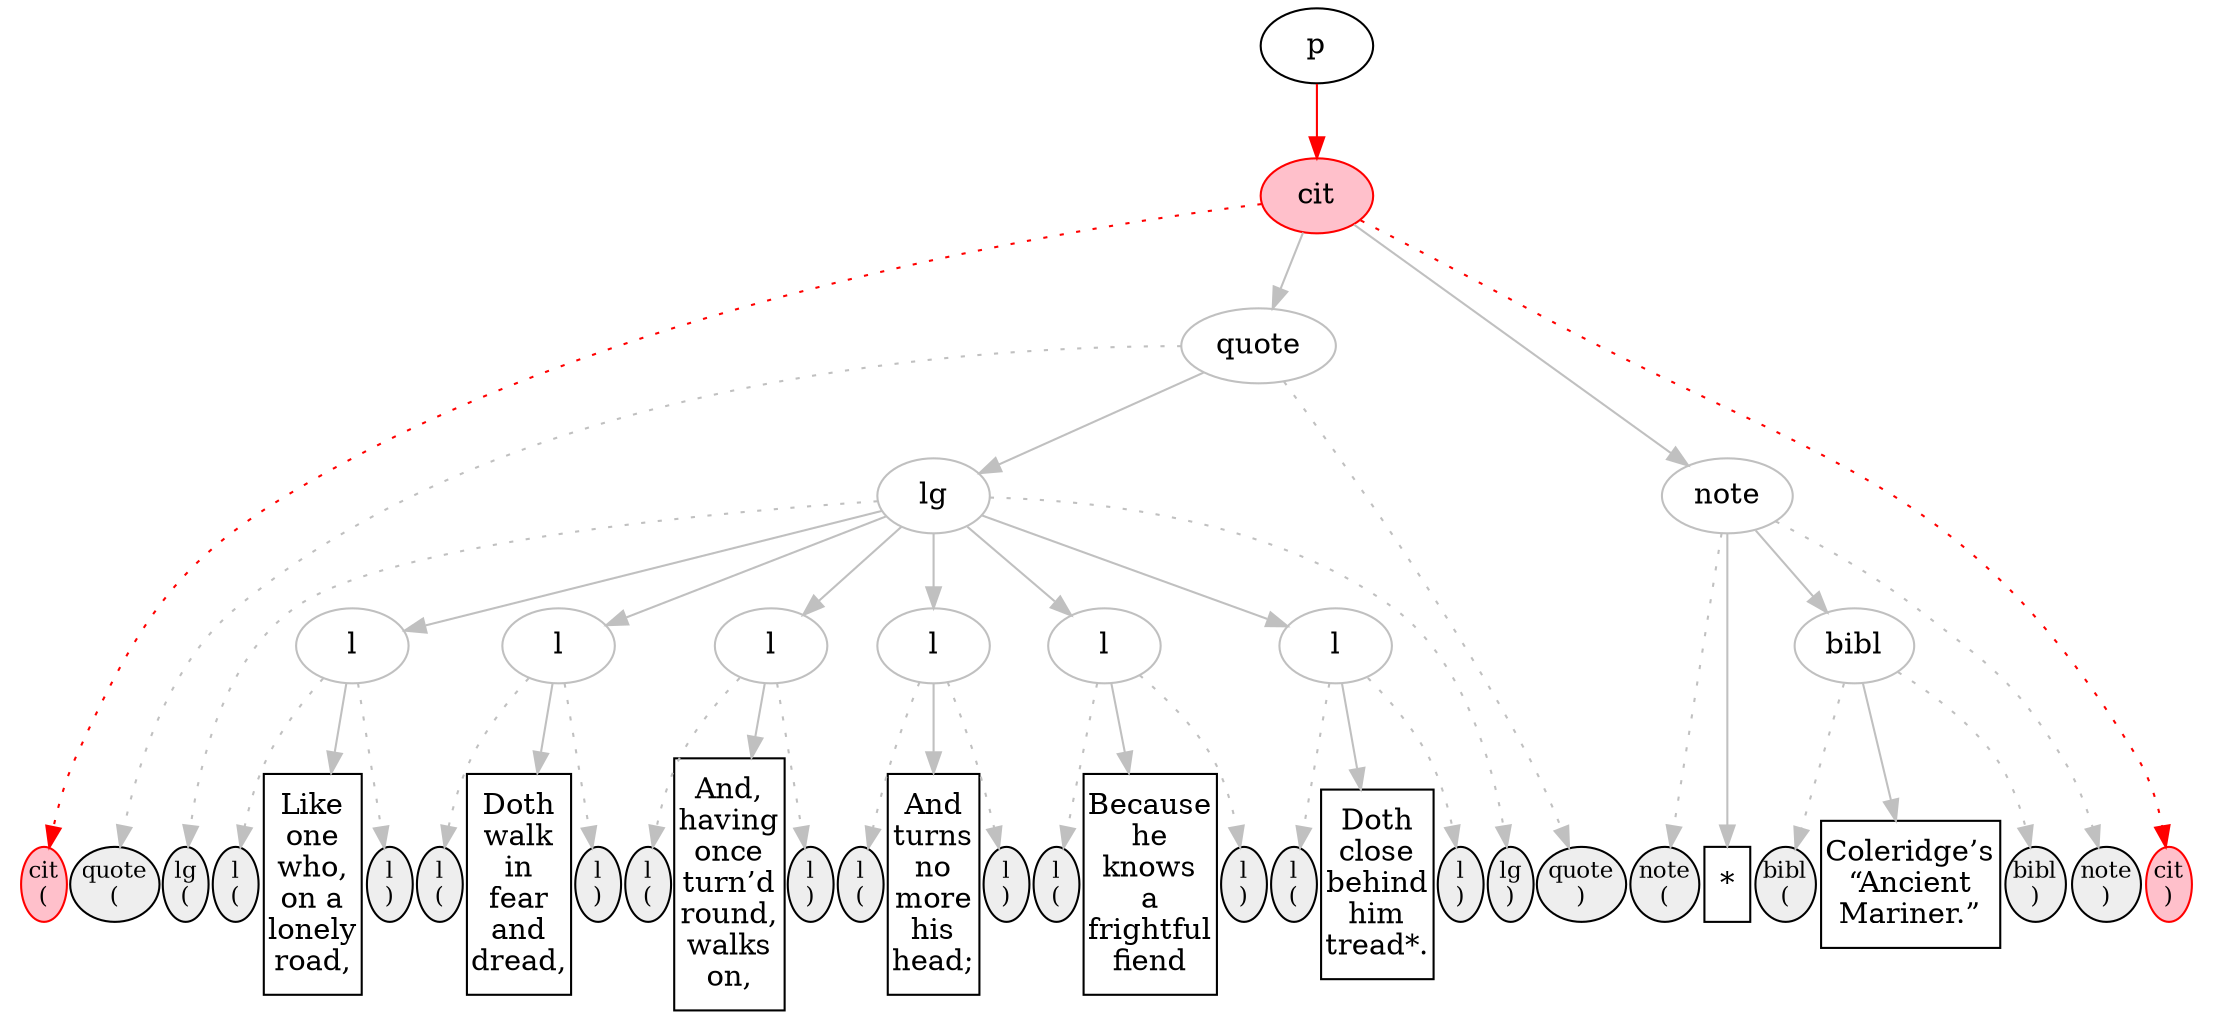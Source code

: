 digraph { 
  graph [nodesep=0.03] ;
  node [ordering=out]; 
  subgraph { 
    rank=same; 
// p_0 is past at 
start_p_0 [label="p\n(", shape=ellipse, margin=0, width=0.03, fontsize=5, color=transparent, style=invis, fillcolor="#EEEEEE"];
end_p_0 [label="p\n)", shape=ellipse, margin=0, width=0.03, fontsize=5, color=transparent, style=invis, fillcolor="#EEEEEE"];
// pcd1 is past at 
// cit_0 is current at 
start_cit_0 [label="cit\n(", shape=ellipse, margin=0, width=0.3, fontsize=11, color=red, style=filled, fillcolor=pink];
end_cit_0 [label="cit\n)", shape=ellipse, margin=0, width=0.3, fontsize=11, color=red, style=filled, fillcolor=pink];
// pcd2 is future at 
// quote_0 is future at 
start_quote_0 [label="quote\n(", shape=ellipse, margin=0, width=0.3, fontsize=11, color=black, style=filled, fillcolor="#EEEEEE"];
end_quote_0 [label="quote\n)", shape=ellipse, margin=0, width=0.3, fontsize=11, color=black, style=filled, fillcolor="#EEEEEE"];
// pcd3 is future at 
// lg_0 is future at 
start_lg_0 [label="lg\n(", shape=ellipse, margin=0, width=0.3, fontsize=11, color=black, style=filled, fillcolor="#EEEEEE"];
end_lg_0 [label="lg\n)", shape=ellipse, margin=0, width=0.3, fontsize=11, color=black, style=filled, fillcolor="#EEEEEE"];
// pcd4 is future at 
// l_0 is future at 
start_l_0 [label="l\n(", shape=ellipse, margin=0, width=0.3, fontsize=11, color=black, style=filled, fillcolor="#EEEEEE"];
end_l_0 [label="l\n)", shape=ellipse, margin=0, width=0.3, fontsize=11, color=black, style=filled, fillcolor="#EEEEEE"];
// pcd5 is future at 
pcd5 [shape=box, label="Like\none\nwho,\non a\nlonely\nroad,", color=black, margin="0.03, 0.11", width=0.3];
// pcd6 is future at 
// l_1 is future at 
start_l_1 [label="l\n(", shape=ellipse, margin=0, width=0.3, fontsize=11, color=black, style=filled, fillcolor="#EEEEEE"];
end_l_1 [label="l\n)", shape=ellipse, margin=0, width=0.3, fontsize=11, color=black, style=filled, fillcolor="#EEEEEE"];
// pcd7 is future at 
pcd7 [shape=box, label="Doth\nwalk\nin\nfear\nand\ndread,", color=black, margin="0.03, 0.11", width=0.3];
// pcd8 is future at 
// l_2 is future at 
start_l_2 [label="l\n(", shape=ellipse, margin=0, width=0.3, fontsize=11, color=black, style=filled, fillcolor="#EEEEEE"];
end_l_2 [label="l\n)", shape=ellipse, margin=0, width=0.3, fontsize=11, color=black, style=filled, fillcolor="#EEEEEE"];
// pcd9 is future at 
pcd9 [shape=box, label="And,\nhaving\nonce\nturn’d\nround,\nwalks\non,", color=black, margin="0.03, 0.11", width=0.3];
// pcd10 is future at 
// l_3 is future at 
start_l_3 [label="l\n(", shape=ellipse, margin=0, width=0.3, fontsize=11, color=black, style=filled, fillcolor="#EEEEEE"];
end_l_3 [label="l\n)", shape=ellipse, margin=0, width=0.3, fontsize=11, color=black, style=filled, fillcolor="#EEEEEE"];
// pcd11 is future at 
pcd11 [shape=box, label="And\nturns\nno\nmore\nhis\nhead;", color=black, margin="0.03, 0.11", width=0.3];
// pcd12 is future at 
// l_4 is future at 
start_l_4 [label="l\n(", shape=ellipse, margin=0, width=0.3, fontsize=11, color=black, style=filled, fillcolor="#EEEEEE"];
end_l_4 [label="l\n)", shape=ellipse, margin=0, width=0.3, fontsize=11, color=black, style=filled, fillcolor="#EEEEEE"];
// pcd13 is future at 
pcd13 [shape=box, label="Because\nhe\nknows\na\nfrightful\nfiend", color=black, margin="0.03, 0.11", width=0.3];
// pcd14 is future at 
// l_5 is future at 
start_l_5 [label="l\n(", shape=ellipse, margin=0, width=0.3, fontsize=11, color=black, style=filled, fillcolor="#EEEEEE"];
end_l_5 [label="l\n)", shape=ellipse, margin=0, width=0.3, fontsize=11, color=black, style=filled, fillcolor="#EEEEEE"];
// pcd15 is future at 
pcd15 [shape=box, label="Doth\nclose\nbehind\nhim\ntread*.", color=black, margin="0.03, 0.11", width=0.3];
// pcd16 is future at 
// pcd17 is future at 
// pcd18 is future at 
// note_8 is future at 
start_note_8 [label="note\n(", shape=ellipse, margin=0, width=0.3, fontsize=11, color=black, style=filled, fillcolor="#EEEEEE"];
end_note_8 [label="note\n)", shape=ellipse, margin=0, width=0.3, fontsize=11, color=black, style=filled, fillcolor="#EEEEEE"];
// pcd19 is future at 
pcd19 [shape=box, label="*\n", color=black, margin="0.03, 0.11", width=0.3];
// bibl_8 is future at 
start_bibl_8 [label="bibl\n(", shape=ellipse, margin=0, width=0.3, fontsize=11, color=black, style=filled, fillcolor="#EEEEEE"];
end_bibl_8 [label="bibl\n)", shape=ellipse, margin=0, width=0.3, fontsize=11, color=black, style=filled, fillcolor="#EEEEEE"];
// pcd20 is future at 
pcd20 [shape=box, label="Coleridge’s\n“Ancient\nMariner.”", color=black, margin="0.03, 0.11", width=0.3];
// pcd21 is future at 
// pcd22 is future at 
// pcd23 is future at 
  } 

p_0 [label=p, color=black, shape=oval]; 
cit_0 [label=cit, color=red, shape=oval, style=filled, fillcolor=pink]; 
quote_0 [label=quote, color=gray, shape=oval]; 
lg_0 [label=lg, color=gray, shape=oval]; 
l_0 [label=l, color=gray, shape=oval]; 
l_1 [label=l, color=gray, shape=oval]; 
l_2 [label=l, color=gray, shape=oval]; 
l_3 [label=l, color=gray, shape=oval]; 
l_4 [label=l, color=gray, shape=oval]; 
l_5 [label=l, color=gray, shape=oval]; 
note_8 [label=note, color=gray, shape=oval]; 
bibl_8 [label=bibl, color=gray, shape=oval]; 

p_0 -> start_p_0 [color=black, style=invis, arrowhead=none];
p_0 -> cit_0 [color=red, style=solid];
p_0 -> end_p_0 [color=black, style=invis, arrowhead=none];
cit_0 -> start_cit_0 [color=red, style=dotted];
cit_0 -> quote_0 [color=gray, style=solid];
cit_0 -> note_8 [color=gray, style=solid];
cit_0 -> end_cit_0 [color=red, style=dotted];
quote_0 -> start_quote_0 [color=gray, style=dotted];
quote_0 -> lg_0 [color=gray, style=solid];
quote_0 -> end_quote_0 [color=gray, style=dotted];
lg_0 -> start_lg_0 [color=gray, style=dotted];
lg_0 -> l_0 [color=gray, style=solid];
lg_0 -> l_1 [color=gray, style=solid];
lg_0 -> l_2 [color=gray, style=solid];
lg_0 -> l_3 [color=gray, style=solid];
lg_0 -> l_4 [color=gray, style=solid];
lg_0 -> l_5 [color=gray, style=solid];
lg_0 -> end_lg_0 [color=gray, style=dotted];
l_0 -> start_l_0 [color=gray, style=dotted];
l_0 -> pcd5 [color=gray, style=solid];
l_0 -> end_l_0 [color=gray, style=dotted];
l_1 -> start_l_1 [color=gray, style=dotted];
l_1 -> pcd7 [color=gray, style=solid];
l_1 -> end_l_1 [color=gray, style=dotted];
l_2 -> start_l_2 [color=gray, style=dotted];
l_2 -> pcd9 [color=gray, style=solid];
l_2 -> end_l_2 [color=gray, style=dotted];
l_3 -> start_l_3 [color=gray, style=dotted];
l_3 -> pcd11 [color=gray, style=solid];
l_3 -> end_l_3 [color=gray, style=dotted];
l_4 -> start_l_4 [color=gray, style=dotted];
l_4 -> pcd13 [color=gray, style=solid];
l_4 -> end_l_4 [color=gray, style=dotted];
l_5 -> start_l_5 [color=gray, style=dotted];
l_5 -> pcd15 [color=gray, style=solid];
l_5 -> end_l_5 [color=gray, style=dotted];
note_8 -> start_note_8 [color=gray, style=dotted];
note_8 -> pcd19 [color=gray, style=solid];
note_8 -> bibl_8 [color=gray, style=solid];
note_8 -> end_note_8 [color=gray, style=dotted];
bibl_8 -> start_bibl_8 [color=gray, style=dotted];
bibl_8 -> pcd20 [color=gray, style=solid];
bibl_8 -> end_bibl_8 [color=gray, style=dotted];
}
